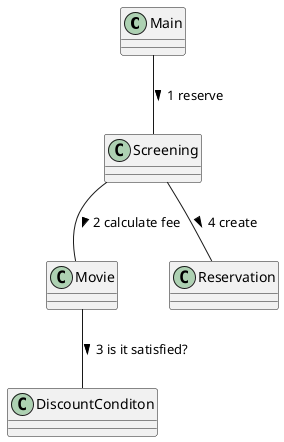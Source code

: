@startuml
Main -- Screening : 1 reserve >
Screening -- Movie : 2 calculate fee >
Movie -- DiscountConditon : 3 is it satisfied? >
Screening -- Reservation : 4 create >
@enduml